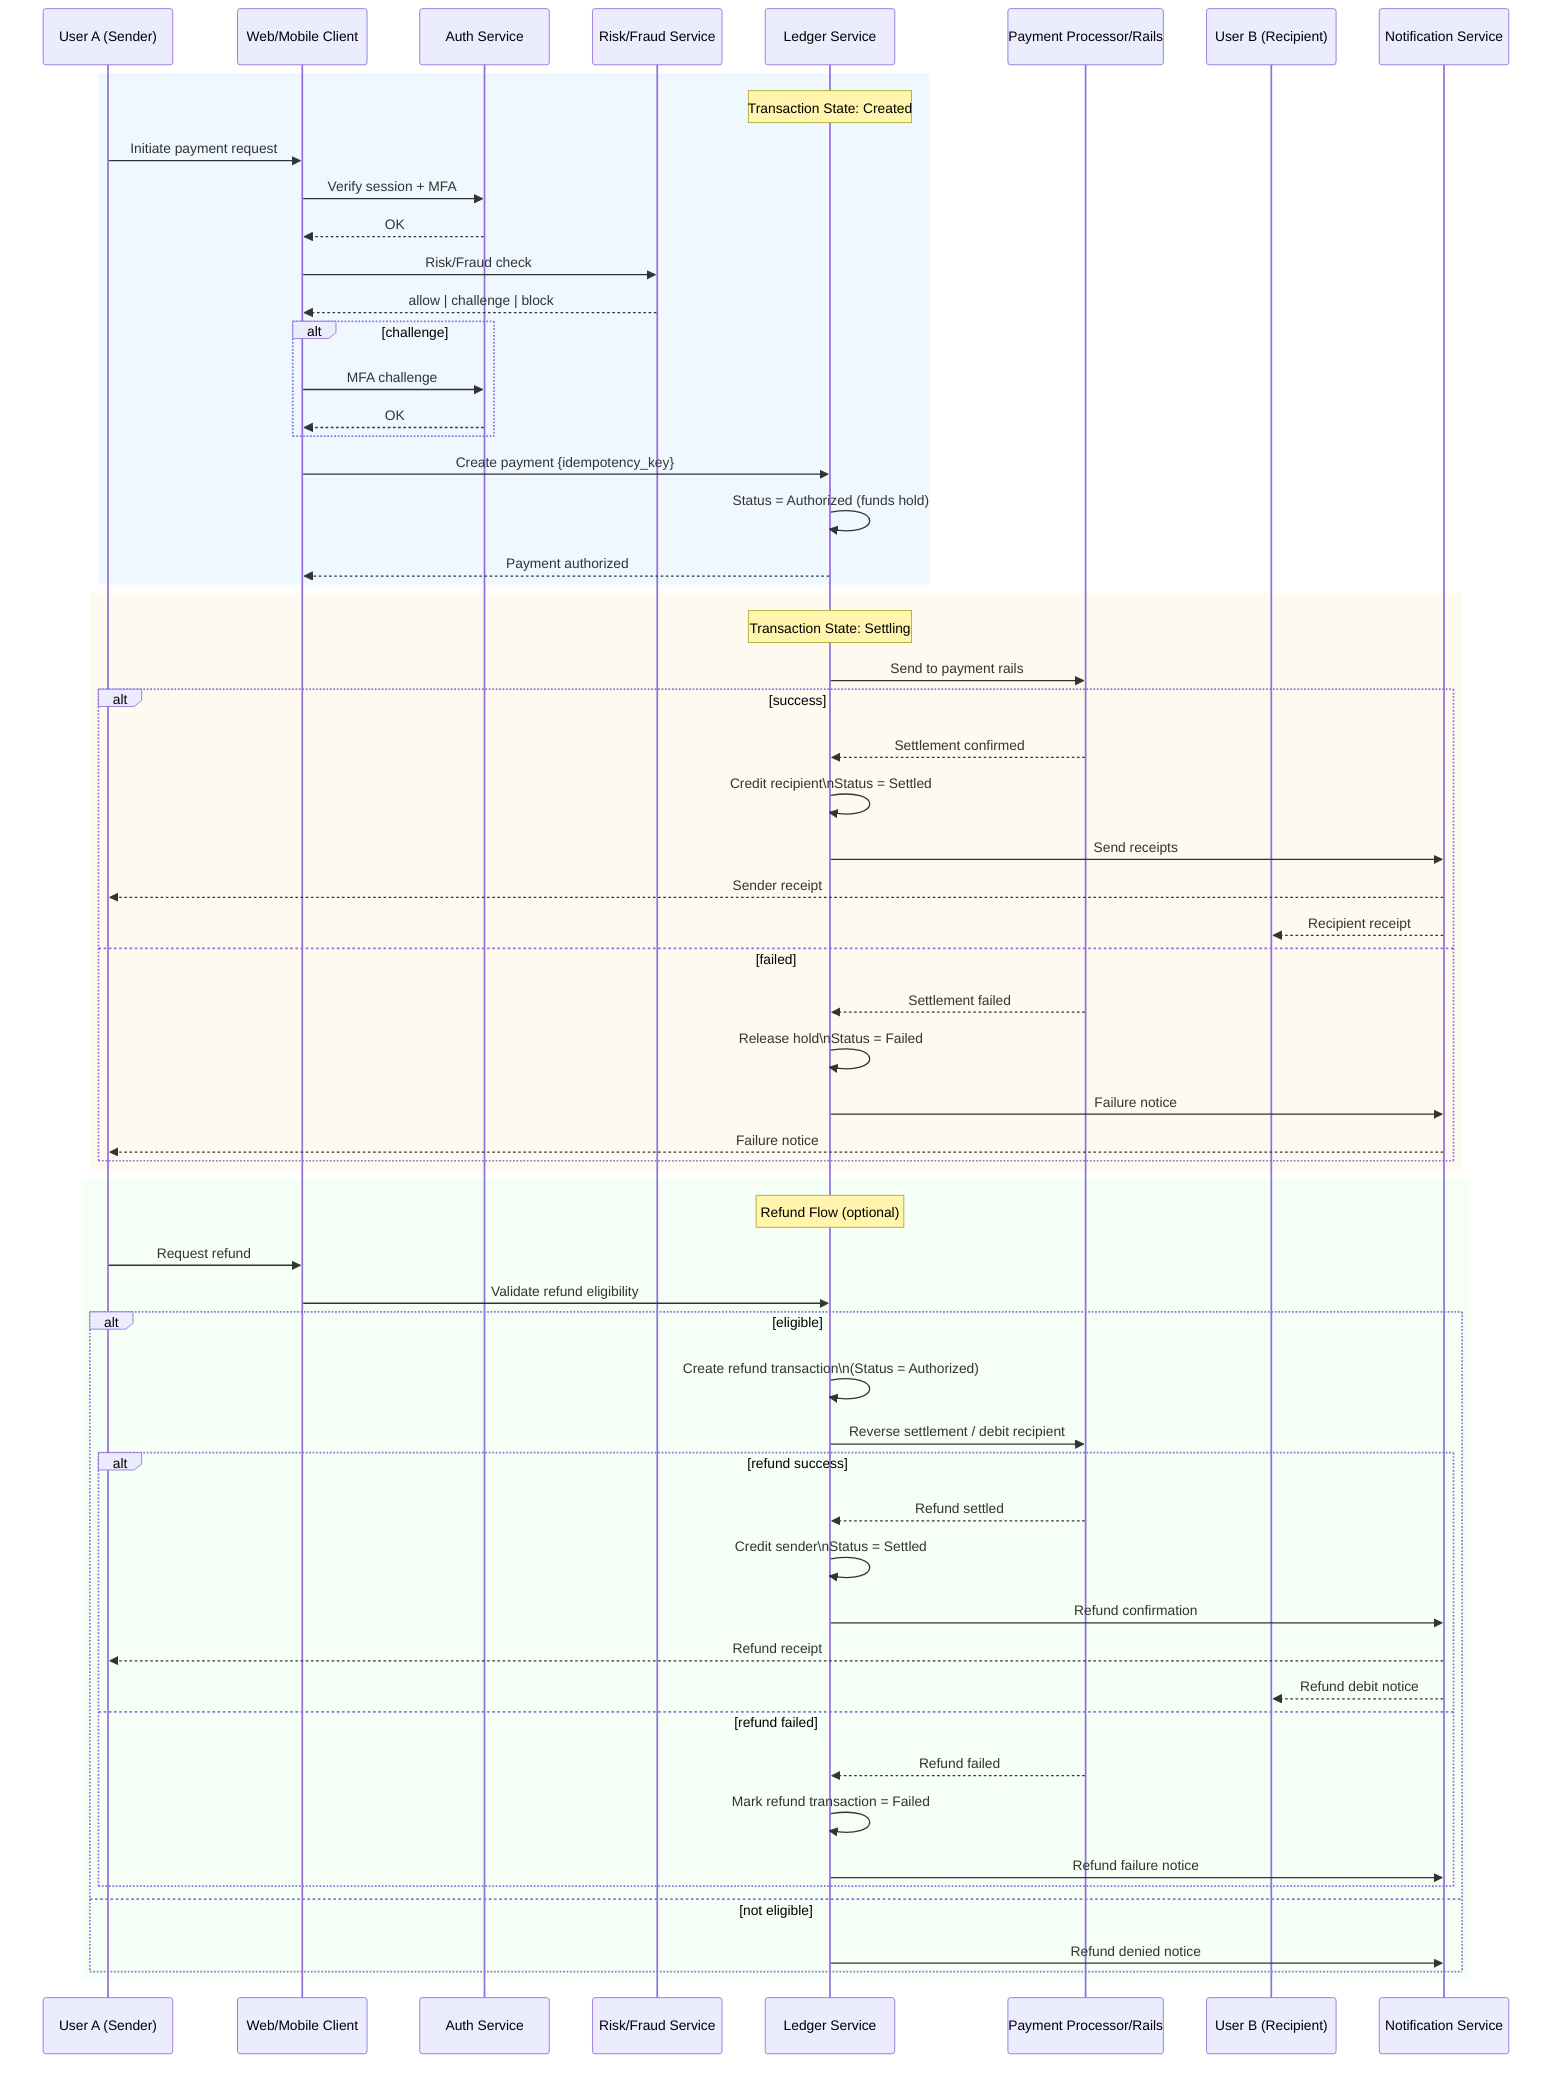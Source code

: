 %% Combined Sequence + State Flow with Refund
sequenceDiagram
    participant UA as User A (Sender)
    participant Client as Web/Mobile Client
    participant Auth as Auth Service
    participant Risk as Risk/Fraud Service
    participant Ledger as Ledger Service
    participant PayProc as Payment Processor/Rails
    participant UB as User B (Recipient)
    participant Notify as Notification Service

    rect rgb(240, 248, 255)
    note over Ledger: Transaction State: Created
    UA->>Client: Initiate payment request
    Client->>Auth: Verify session + MFA
    Auth-->>Client: OK

    Client->>Risk: Risk/Fraud check
    Risk-->>Client: allow | challenge | block
    alt challenge
        Client->>Auth: MFA challenge
        Auth-->>Client: OK
    end

    Client->>Ledger: Create payment {idempotency_key}
    Ledger->>Ledger: Status = Authorized (funds hold)
    Ledger-->>Client: Payment authorized
    end

    rect rgb(255, 250, 240)
    note over Ledger: Transaction State: Settling
    Ledger->>PayProc: Send to payment rails
    alt success
        PayProc-->>Ledger: Settlement confirmed
        Ledger->>Ledger: Credit recipient\nStatus = Settled
        Ledger->>Notify: Send receipts
        Notify-->>UA: Sender receipt
        Notify-->>UB: Recipient receipt
    else failed
        PayProc-->>Ledger: Settlement failed
        Ledger->>Ledger: Release hold\nStatus = Failed
        Ledger->>Notify: Failure notice
        Notify-->>UA: Failure notice
    end
    end

    rect rgb(245, 255, 245)
    note over Ledger: Refund Flow (optional)
    UA->>Client: Request refund
    Client->>Ledger: Validate refund eligibility
    alt eligible
        Ledger->>Ledger: Create refund transaction\n(Status = Authorized)
        Ledger->>PayProc: Reverse settlement / debit recipient
        alt refund success
            PayProc-->>Ledger: Refund settled
            Ledger->>Ledger: Credit sender\nStatus = Settled
            Ledger->>Notify: Refund confirmation
            Notify-->>UA: Refund receipt
            Notify-->>UB: Refund debit notice
        else refund failed
            PayProc-->>Ledger: Refund failed
            Ledger->>Ledger: Mark refund transaction = Failed
            Ledger->>Notify: Refund failure notice
        end
    else not eligible
        Ledger->>Notify: Refund denied notice
    end
    end